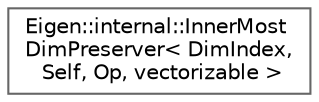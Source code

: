 digraph "类继承关系图"
{
 // LATEX_PDF_SIZE
  bgcolor="transparent";
  edge [fontname=Helvetica,fontsize=10,labelfontname=Helvetica,labelfontsize=10];
  node [fontname=Helvetica,fontsize=10,shape=box,height=0.2,width=0.4];
  rankdir="LR";
  Node0 [id="Node000000",label="Eigen::internal::InnerMost\lDimPreserver\< DimIndex,\l Self, Op, vectorizable \>",height=0.2,width=0.4,color="grey40", fillcolor="white", style="filled",URL="$struct_eigen_1_1internal_1_1_inner_most_dim_preserver.html",tooltip=" "];
}
